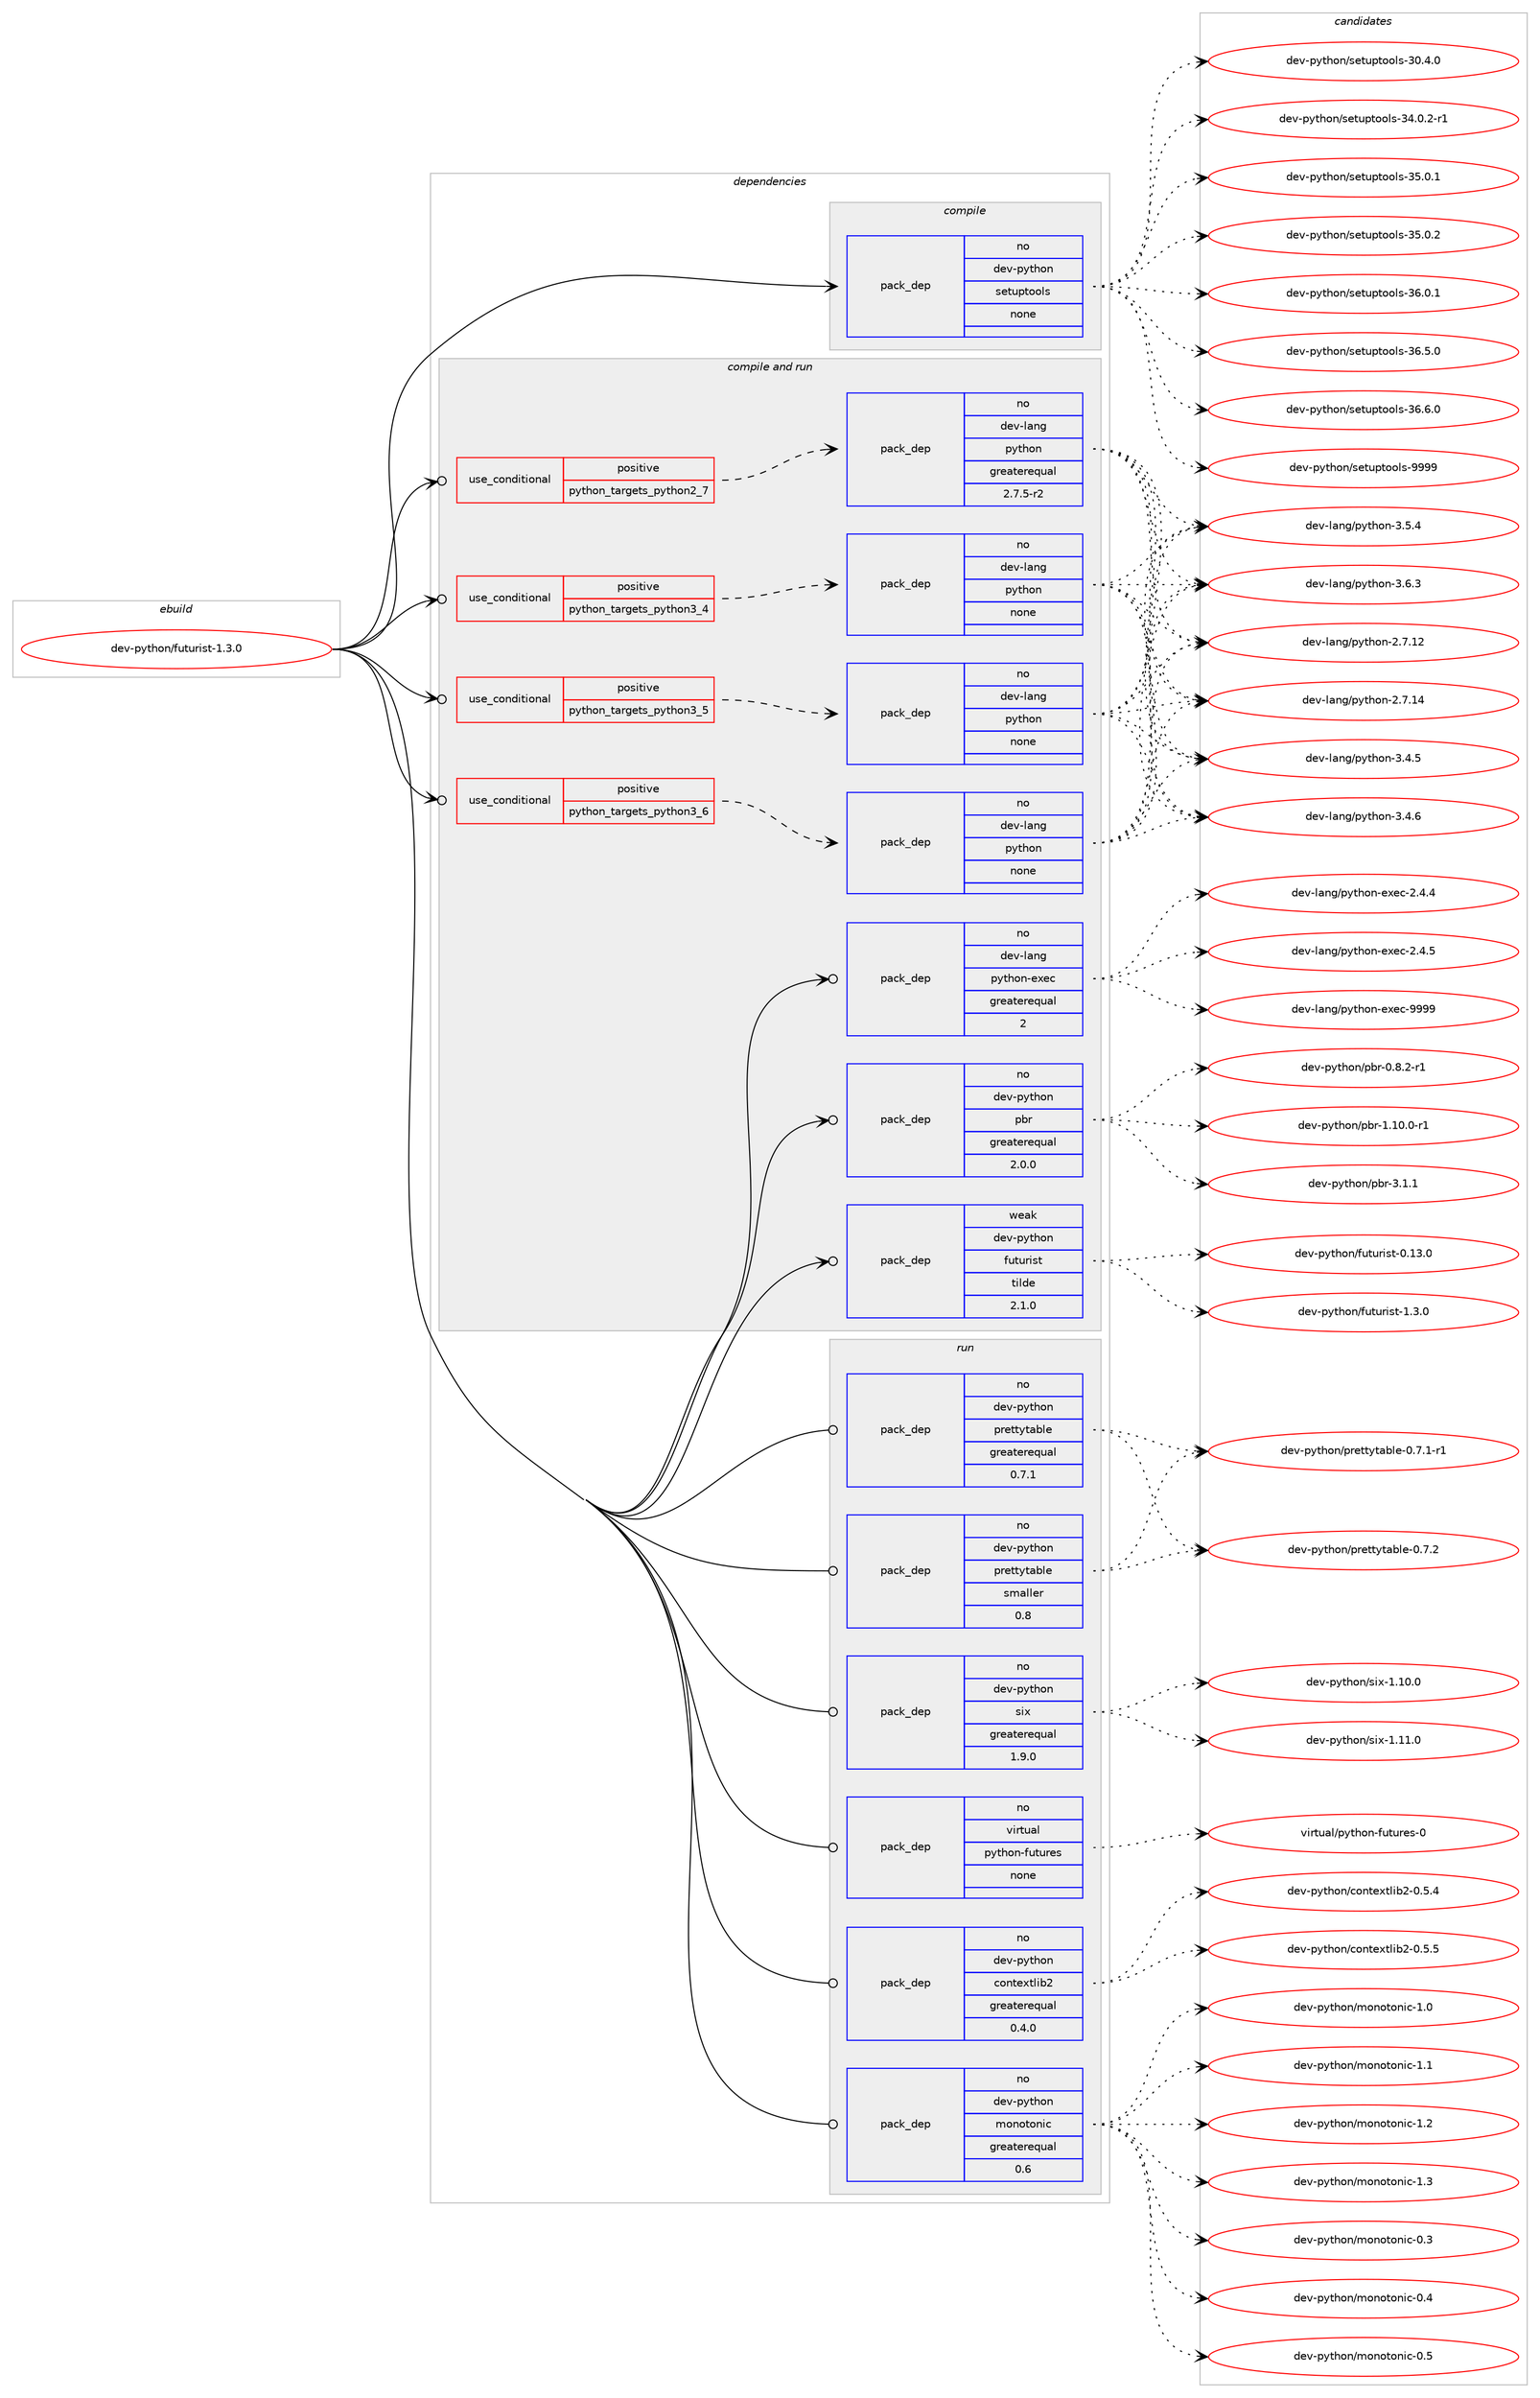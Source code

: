 digraph prolog {

# *************
# Graph options
# *************

newrank=true;
concentrate=true;
compound=true;
graph [rankdir=LR,fontname=Helvetica,fontsize=10,ranksep=1.5];#, ranksep=2.5, nodesep=0.2];
edge  [arrowhead=vee];
node  [fontname=Helvetica,fontsize=10];

# **********
# The ebuild
# **********

subgraph cluster_leftcol {
color=gray;
rank=same;
label=<<i>ebuild</i>>;
id [label="dev-python/futurist-1.3.0", color=red, width=4, href="../dev-python/futurist-1.3.0.svg"];
}

# ****************
# The dependencies
# ****************

subgraph cluster_midcol {
color=gray;
label=<<i>dependencies</i>>;
subgraph cluster_compile {
fillcolor="#eeeeee";
style=filled;
label=<<i>compile</i>>;
subgraph pack121537 {
dependency158531 [label=<<TABLE BORDER="0" CELLBORDER="1" CELLSPACING="0" CELLPADDING="4" WIDTH="220"><TR><TD ROWSPAN="6" CELLPADDING="30">pack_dep</TD></TR><TR><TD WIDTH="110">no</TD></TR><TR><TD>dev-python</TD></TR><TR><TD>setuptools</TD></TR><TR><TD>none</TD></TR><TR><TD></TD></TR></TABLE>>, shape=none, color=blue];
}
id:e -> dependency158531:w [weight=20,style="solid",arrowhead="vee"];
}
subgraph cluster_compileandrun {
fillcolor="#eeeeee";
style=filled;
label=<<i>compile and run</i>>;
subgraph cond33156 {
dependency158532 [label=<<TABLE BORDER="0" CELLBORDER="1" CELLSPACING="0" CELLPADDING="4"><TR><TD ROWSPAN="3" CELLPADDING="10">use_conditional</TD></TR><TR><TD>positive</TD></TR><TR><TD>python_targets_python2_7</TD></TR></TABLE>>, shape=none, color=red];
subgraph pack121538 {
dependency158533 [label=<<TABLE BORDER="0" CELLBORDER="1" CELLSPACING="0" CELLPADDING="4" WIDTH="220"><TR><TD ROWSPAN="6" CELLPADDING="30">pack_dep</TD></TR><TR><TD WIDTH="110">no</TD></TR><TR><TD>dev-lang</TD></TR><TR><TD>python</TD></TR><TR><TD>greaterequal</TD></TR><TR><TD>2.7.5-r2</TD></TR></TABLE>>, shape=none, color=blue];
}
dependency158532:e -> dependency158533:w [weight=20,style="dashed",arrowhead="vee"];
}
id:e -> dependency158532:w [weight=20,style="solid",arrowhead="odotvee"];
subgraph cond33157 {
dependency158534 [label=<<TABLE BORDER="0" CELLBORDER="1" CELLSPACING="0" CELLPADDING="4"><TR><TD ROWSPAN="3" CELLPADDING="10">use_conditional</TD></TR><TR><TD>positive</TD></TR><TR><TD>python_targets_python3_4</TD></TR></TABLE>>, shape=none, color=red];
subgraph pack121539 {
dependency158535 [label=<<TABLE BORDER="0" CELLBORDER="1" CELLSPACING="0" CELLPADDING="4" WIDTH="220"><TR><TD ROWSPAN="6" CELLPADDING="30">pack_dep</TD></TR><TR><TD WIDTH="110">no</TD></TR><TR><TD>dev-lang</TD></TR><TR><TD>python</TD></TR><TR><TD>none</TD></TR><TR><TD></TD></TR></TABLE>>, shape=none, color=blue];
}
dependency158534:e -> dependency158535:w [weight=20,style="dashed",arrowhead="vee"];
}
id:e -> dependency158534:w [weight=20,style="solid",arrowhead="odotvee"];
subgraph cond33158 {
dependency158536 [label=<<TABLE BORDER="0" CELLBORDER="1" CELLSPACING="0" CELLPADDING="4"><TR><TD ROWSPAN="3" CELLPADDING="10">use_conditional</TD></TR><TR><TD>positive</TD></TR><TR><TD>python_targets_python3_5</TD></TR></TABLE>>, shape=none, color=red];
subgraph pack121540 {
dependency158537 [label=<<TABLE BORDER="0" CELLBORDER="1" CELLSPACING="0" CELLPADDING="4" WIDTH="220"><TR><TD ROWSPAN="6" CELLPADDING="30">pack_dep</TD></TR><TR><TD WIDTH="110">no</TD></TR><TR><TD>dev-lang</TD></TR><TR><TD>python</TD></TR><TR><TD>none</TD></TR><TR><TD></TD></TR></TABLE>>, shape=none, color=blue];
}
dependency158536:e -> dependency158537:w [weight=20,style="dashed",arrowhead="vee"];
}
id:e -> dependency158536:w [weight=20,style="solid",arrowhead="odotvee"];
subgraph cond33159 {
dependency158538 [label=<<TABLE BORDER="0" CELLBORDER="1" CELLSPACING="0" CELLPADDING="4"><TR><TD ROWSPAN="3" CELLPADDING="10">use_conditional</TD></TR><TR><TD>positive</TD></TR><TR><TD>python_targets_python3_6</TD></TR></TABLE>>, shape=none, color=red];
subgraph pack121541 {
dependency158539 [label=<<TABLE BORDER="0" CELLBORDER="1" CELLSPACING="0" CELLPADDING="4" WIDTH="220"><TR><TD ROWSPAN="6" CELLPADDING="30">pack_dep</TD></TR><TR><TD WIDTH="110">no</TD></TR><TR><TD>dev-lang</TD></TR><TR><TD>python</TD></TR><TR><TD>none</TD></TR><TR><TD></TD></TR></TABLE>>, shape=none, color=blue];
}
dependency158538:e -> dependency158539:w [weight=20,style="dashed",arrowhead="vee"];
}
id:e -> dependency158538:w [weight=20,style="solid",arrowhead="odotvee"];
subgraph pack121542 {
dependency158540 [label=<<TABLE BORDER="0" CELLBORDER="1" CELLSPACING="0" CELLPADDING="4" WIDTH="220"><TR><TD ROWSPAN="6" CELLPADDING="30">pack_dep</TD></TR><TR><TD WIDTH="110">no</TD></TR><TR><TD>dev-lang</TD></TR><TR><TD>python-exec</TD></TR><TR><TD>greaterequal</TD></TR><TR><TD>2</TD></TR></TABLE>>, shape=none, color=blue];
}
id:e -> dependency158540:w [weight=20,style="solid",arrowhead="odotvee"];
subgraph pack121543 {
dependency158541 [label=<<TABLE BORDER="0" CELLBORDER="1" CELLSPACING="0" CELLPADDING="4" WIDTH="220"><TR><TD ROWSPAN="6" CELLPADDING="30">pack_dep</TD></TR><TR><TD WIDTH="110">no</TD></TR><TR><TD>dev-python</TD></TR><TR><TD>pbr</TD></TR><TR><TD>greaterequal</TD></TR><TR><TD>2.0.0</TD></TR></TABLE>>, shape=none, color=blue];
}
id:e -> dependency158541:w [weight=20,style="solid",arrowhead="odotvee"];
subgraph pack121544 {
dependency158542 [label=<<TABLE BORDER="0" CELLBORDER="1" CELLSPACING="0" CELLPADDING="4" WIDTH="220"><TR><TD ROWSPAN="6" CELLPADDING="30">pack_dep</TD></TR><TR><TD WIDTH="110">weak</TD></TR><TR><TD>dev-python</TD></TR><TR><TD>futurist</TD></TR><TR><TD>tilde</TD></TR><TR><TD>2.1.0</TD></TR></TABLE>>, shape=none, color=blue];
}
id:e -> dependency158542:w [weight=20,style="solid",arrowhead="odotvee"];
}
subgraph cluster_run {
fillcolor="#eeeeee";
style=filled;
label=<<i>run</i>>;
subgraph pack121545 {
dependency158543 [label=<<TABLE BORDER="0" CELLBORDER="1" CELLSPACING="0" CELLPADDING="4" WIDTH="220"><TR><TD ROWSPAN="6" CELLPADDING="30">pack_dep</TD></TR><TR><TD WIDTH="110">no</TD></TR><TR><TD>dev-python</TD></TR><TR><TD>contextlib2</TD></TR><TR><TD>greaterequal</TD></TR><TR><TD>0.4.0</TD></TR></TABLE>>, shape=none, color=blue];
}
id:e -> dependency158543:w [weight=20,style="solid",arrowhead="odot"];
subgraph pack121546 {
dependency158544 [label=<<TABLE BORDER="0" CELLBORDER="1" CELLSPACING="0" CELLPADDING="4" WIDTH="220"><TR><TD ROWSPAN="6" CELLPADDING="30">pack_dep</TD></TR><TR><TD WIDTH="110">no</TD></TR><TR><TD>dev-python</TD></TR><TR><TD>monotonic</TD></TR><TR><TD>greaterequal</TD></TR><TR><TD>0.6</TD></TR></TABLE>>, shape=none, color=blue];
}
id:e -> dependency158544:w [weight=20,style="solid",arrowhead="odot"];
subgraph pack121547 {
dependency158545 [label=<<TABLE BORDER="0" CELLBORDER="1" CELLSPACING="0" CELLPADDING="4" WIDTH="220"><TR><TD ROWSPAN="6" CELLPADDING="30">pack_dep</TD></TR><TR><TD WIDTH="110">no</TD></TR><TR><TD>dev-python</TD></TR><TR><TD>prettytable</TD></TR><TR><TD>greaterequal</TD></TR><TR><TD>0.7.1</TD></TR></TABLE>>, shape=none, color=blue];
}
id:e -> dependency158545:w [weight=20,style="solid",arrowhead="odot"];
subgraph pack121548 {
dependency158546 [label=<<TABLE BORDER="0" CELLBORDER="1" CELLSPACING="0" CELLPADDING="4" WIDTH="220"><TR><TD ROWSPAN="6" CELLPADDING="30">pack_dep</TD></TR><TR><TD WIDTH="110">no</TD></TR><TR><TD>dev-python</TD></TR><TR><TD>prettytable</TD></TR><TR><TD>smaller</TD></TR><TR><TD>0.8</TD></TR></TABLE>>, shape=none, color=blue];
}
id:e -> dependency158546:w [weight=20,style="solid",arrowhead="odot"];
subgraph pack121549 {
dependency158547 [label=<<TABLE BORDER="0" CELLBORDER="1" CELLSPACING="0" CELLPADDING="4" WIDTH="220"><TR><TD ROWSPAN="6" CELLPADDING="30">pack_dep</TD></TR><TR><TD WIDTH="110">no</TD></TR><TR><TD>dev-python</TD></TR><TR><TD>six</TD></TR><TR><TD>greaterequal</TD></TR><TR><TD>1.9.0</TD></TR></TABLE>>, shape=none, color=blue];
}
id:e -> dependency158547:w [weight=20,style="solid",arrowhead="odot"];
subgraph pack121550 {
dependency158548 [label=<<TABLE BORDER="0" CELLBORDER="1" CELLSPACING="0" CELLPADDING="4" WIDTH="220"><TR><TD ROWSPAN="6" CELLPADDING="30">pack_dep</TD></TR><TR><TD WIDTH="110">no</TD></TR><TR><TD>virtual</TD></TR><TR><TD>python-futures</TD></TR><TR><TD>none</TD></TR><TR><TD></TD></TR></TABLE>>, shape=none, color=blue];
}
id:e -> dependency158548:w [weight=20,style="solid",arrowhead="odot"];
}
}

# **************
# The candidates
# **************

subgraph cluster_choices {
rank=same;
color=gray;
label=<<i>candidates</i>>;

subgraph choice121537 {
color=black;
nodesep=1;
choice100101118451121211161041111104711510111611711211611111110811545514846524648 [label="dev-python/setuptools-30.4.0", color=red, width=4,href="../dev-python/setuptools-30.4.0.svg"];
choice1001011184511212111610411111047115101116117112116111111108115455152464846504511449 [label="dev-python/setuptools-34.0.2-r1", color=red, width=4,href="../dev-python/setuptools-34.0.2-r1.svg"];
choice100101118451121211161041111104711510111611711211611111110811545515346484649 [label="dev-python/setuptools-35.0.1", color=red, width=4,href="../dev-python/setuptools-35.0.1.svg"];
choice100101118451121211161041111104711510111611711211611111110811545515346484650 [label="dev-python/setuptools-35.0.2", color=red, width=4,href="../dev-python/setuptools-35.0.2.svg"];
choice100101118451121211161041111104711510111611711211611111110811545515446484649 [label="dev-python/setuptools-36.0.1", color=red, width=4,href="../dev-python/setuptools-36.0.1.svg"];
choice100101118451121211161041111104711510111611711211611111110811545515446534648 [label="dev-python/setuptools-36.5.0", color=red, width=4,href="../dev-python/setuptools-36.5.0.svg"];
choice100101118451121211161041111104711510111611711211611111110811545515446544648 [label="dev-python/setuptools-36.6.0", color=red, width=4,href="../dev-python/setuptools-36.6.0.svg"];
choice10010111845112121116104111110471151011161171121161111111081154557575757 [label="dev-python/setuptools-9999", color=red, width=4,href="../dev-python/setuptools-9999.svg"];
dependency158531:e -> choice100101118451121211161041111104711510111611711211611111110811545514846524648:w [style=dotted,weight="100"];
dependency158531:e -> choice1001011184511212111610411111047115101116117112116111111108115455152464846504511449:w [style=dotted,weight="100"];
dependency158531:e -> choice100101118451121211161041111104711510111611711211611111110811545515346484649:w [style=dotted,weight="100"];
dependency158531:e -> choice100101118451121211161041111104711510111611711211611111110811545515346484650:w [style=dotted,weight="100"];
dependency158531:e -> choice100101118451121211161041111104711510111611711211611111110811545515446484649:w [style=dotted,weight="100"];
dependency158531:e -> choice100101118451121211161041111104711510111611711211611111110811545515446534648:w [style=dotted,weight="100"];
dependency158531:e -> choice100101118451121211161041111104711510111611711211611111110811545515446544648:w [style=dotted,weight="100"];
dependency158531:e -> choice10010111845112121116104111110471151011161171121161111111081154557575757:w [style=dotted,weight="100"];
}
subgraph choice121538 {
color=black;
nodesep=1;
choice10010111845108971101034711212111610411111045504655464950 [label="dev-lang/python-2.7.12", color=red, width=4,href="../dev-lang/python-2.7.12.svg"];
choice10010111845108971101034711212111610411111045504655464952 [label="dev-lang/python-2.7.14", color=red, width=4,href="../dev-lang/python-2.7.14.svg"];
choice100101118451089711010347112121116104111110455146524653 [label="dev-lang/python-3.4.5", color=red, width=4,href="../dev-lang/python-3.4.5.svg"];
choice100101118451089711010347112121116104111110455146524654 [label="dev-lang/python-3.4.6", color=red, width=4,href="../dev-lang/python-3.4.6.svg"];
choice100101118451089711010347112121116104111110455146534652 [label="dev-lang/python-3.5.4", color=red, width=4,href="../dev-lang/python-3.5.4.svg"];
choice100101118451089711010347112121116104111110455146544651 [label="dev-lang/python-3.6.3", color=red, width=4,href="../dev-lang/python-3.6.3.svg"];
dependency158533:e -> choice10010111845108971101034711212111610411111045504655464950:w [style=dotted,weight="100"];
dependency158533:e -> choice10010111845108971101034711212111610411111045504655464952:w [style=dotted,weight="100"];
dependency158533:e -> choice100101118451089711010347112121116104111110455146524653:w [style=dotted,weight="100"];
dependency158533:e -> choice100101118451089711010347112121116104111110455146524654:w [style=dotted,weight="100"];
dependency158533:e -> choice100101118451089711010347112121116104111110455146534652:w [style=dotted,weight="100"];
dependency158533:e -> choice100101118451089711010347112121116104111110455146544651:w [style=dotted,weight="100"];
}
subgraph choice121539 {
color=black;
nodesep=1;
choice10010111845108971101034711212111610411111045504655464950 [label="dev-lang/python-2.7.12", color=red, width=4,href="../dev-lang/python-2.7.12.svg"];
choice10010111845108971101034711212111610411111045504655464952 [label="dev-lang/python-2.7.14", color=red, width=4,href="../dev-lang/python-2.7.14.svg"];
choice100101118451089711010347112121116104111110455146524653 [label="dev-lang/python-3.4.5", color=red, width=4,href="../dev-lang/python-3.4.5.svg"];
choice100101118451089711010347112121116104111110455146524654 [label="dev-lang/python-3.4.6", color=red, width=4,href="../dev-lang/python-3.4.6.svg"];
choice100101118451089711010347112121116104111110455146534652 [label="dev-lang/python-3.5.4", color=red, width=4,href="../dev-lang/python-3.5.4.svg"];
choice100101118451089711010347112121116104111110455146544651 [label="dev-lang/python-3.6.3", color=red, width=4,href="../dev-lang/python-3.6.3.svg"];
dependency158535:e -> choice10010111845108971101034711212111610411111045504655464950:w [style=dotted,weight="100"];
dependency158535:e -> choice10010111845108971101034711212111610411111045504655464952:w [style=dotted,weight="100"];
dependency158535:e -> choice100101118451089711010347112121116104111110455146524653:w [style=dotted,weight="100"];
dependency158535:e -> choice100101118451089711010347112121116104111110455146524654:w [style=dotted,weight="100"];
dependency158535:e -> choice100101118451089711010347112121116104111110455146534652:w [style=dotted,weight="100"];
dependency158535:e -> choice100101118451089711010347112121116104111110455146544651:w [style=dotted,weight="100"];
}
subgraph choice121540 {
color=black;
nodesep=1;
choice10010111845108971101034711212111610411111045504655464950 [label="dev-lang/python-2.7.12", color=red, width=4,href="../dev-lang/python-2.7.12.svg"];
choice10010111845108971101034711212111610411111045504655464952 [label="dev-lang/python-2.7.14", color=red, width=4,href="../dev-lang/python-2.7.14.svg"];
choice100101118451089711010347112121116104111110455146524653 [label="dev-lang/python-3.4.5", color=red, width=4,href="../dev-lang/python-3.4.5.svg"];
choice100101118451089711010347112121116104111110455146524654 [label="dev-lang/python-3.4.6", color=red, width=4,href="../dev-lang/python-3.4.6.svg"];
choice100101118451089711010347112121116104111110455146534652 [label="dev-lang/python-3.5.4", color=red, width=4,href="../dev-lang/python-3.5.4.svg"];
choice100101118451089711010347112121116104111110455146544651 [label="dev-lang/python-3.6.3", color=red, width=4,href="../dev-lang/python-3.6.3.svg"];
dependency158537:e -> choice10010111845108971101034711212111610411111045504655464950:w [style=dotted,weight="100"];
dependency158537:e -> choice10010111845108971101034711212111610411111045504655464952:w [style=dotted,weight="100"];
dependency158537:e -> choice100101118451089711010347112121116104111110455146524653:w [style=dotted,weight="100"];
dependency158537:e -> choice100101118451089711010347112121116104111110455146524654:w [style=dotted,weight="100"];
dependency158537:e -> choice100101118451089711010347112121116104111110455146534652:w [style=dotted,weight="100"];
dependency158537:e -> choice100101118451089711010347112121116104111110455146544651:w [style=dotted,weight="100"];
}
subgraph choice121541 {
color=black;
nodesep=1;
choice10010111845108971101034711212111610411111045504655464950 [label="dev-lang/python-2.7.12", color=red, width=4,href="../dev-lang/python-2.7.12.svg"];
choice10010111845108971101034711212111610411111045504655464952 [label="dev-lang/python-2.7.14", color=red, width=4,href="../dev-lang/python-2.7.14.svg"];
choice100101118451089711010347112121116104111110455146524653 [label="dev-lang/python-3.4.5", color=red, width=4,href="../dev-lang/python-3.4.5.svg"];
choice100101118451089711010347112121116104111110455146524654 [label="dev-lang/python-3.4.6", color=red, width=4,href="../dev-lang/python-3.4.6.svg"];
choice100101118451089711010347112121116104111110455146534652 [label="dev-lang/python-3.5.4", color=red, width=4,href="../dev-lang/python-3.5.4.svg"];
choice100101118451089711010347112121116104111110455146544651 [label="dev-lang/python-3.6.3", color=red, width=4,href="../dev-lang/python-3.6.3.svg"];
dependency158539:e -> choice10010111845108971101034711212111610411111045504655464950:w [style=dotted,weight="100"];
dependency158539:e -> choice10010111845108971101034711212111610411111045504655464952:w [style=dotted,weight="100"];
dependency158539:e -> choice100101118451089711010347112121116104111110455146524653:w [style=dotted,weight="100"];
dependency158539:e -> choice100101118451089711010347112121116104111110455146524654:w [style=dotted,weight="100"];
dependency158539:e -> choice100101118451089711010347112121116104111110455146534652:w [style=dotted,weight="100"];
dependency158539:e -> choice100101118451089711010347112121116104111110455146544651:w [style=dotted,weight="100"];
}
subgraph choice121542 {
color=black;
nodesep=1;
choice1001011184510897110103471121211161041111104510112010199455046524652 [label="dev-lang/python-exec-2.4.4", color=red, width=4,href="../dev-lang/python-exec-2.4.4.svg"];
choice1001011184510897110103471121211161041111104510112010199455046524653 [label="dev-lang/python-exec-2.4.5", color=red, width=4,href="../dev-lang/python-exec-2.4.5.svg"];
choice10010111845108971101034711212111610411111045101120101994557575757 [label="dev-lang/python-exec-9999", color=red, width=4,href="../dev-lang/python-exec-9999.svg"];
dependency158540:e -> choice1001011184510897110103471121211161041111104510112010199455046524652:w [style=dotted,weight="100"];
dependency158540:e -> choice1001011184510897110103471121211161041111104510112010199455046524653:w [style=dotted,weight="100"];
dependency158540:e -> choice10010111845108971101034711212111610411111045101120101994557575757:w [style=dotted,weight="100"];
}
subgraph choice121543 {
color=black;
nodesep=1;
choice1001011184511212111610411111047112981144548465646504511449 [label="dev-python/pbr-0.8.2-r1", color=red, width=4,href="../dev-python/pbr-0.8.2-r1.svg"];
choice100101118451121211161041111104711298114454946494846484511449 [label="dev-python/pbr-1.10.0-r1", color=red, width=4,href="../dev-python/pbr-1.10.0-r1.svg"];
choice100101118451121211161041111104711298114455146494649 [label="dev-python/pbr-3.1.1", color=red, width=4,href="../dev-python/pbr-3.1.1.svg"];
dependency158541:e -> choice1001011184511212111610411111047112981144548465646504511449:w [style=dotted,weight="100"];
dependency158541:e -> choice100101118451121211161041111104711298114454946494846484511449:w [style=dotted,weight="100"];
dependency158541:e -> choice100101118451121211161041111104711298114455146494649:w [style=dotted,weight="100"];
}
subgraph choice121544 {
color=black;
nodesep=1;
choice100101118451121211161041111104710211711611711410511511645484649514648 [label="dev-python/futurist-0.13.0", color=red, width=4,href="../dev-python/futurist-0.13.0.svg"];
choice1001011184511212111610411111047102117116117114105115116454946514648 [label="dev-python/futurist-1.3.0", color=red, width=4,href="../dev-python/futurist-1.3.0.svg"];
dependency158542:e -> choice100101118451121211161041111104710211711611711410511511645484649514648:w [style=dotted,weight="100"];
dependency158542:e -> choice1001011184511212111610411111047102117116117114105115116454946514648:w [style=dotted,weight="100"];
}
subgraph choice121545 {
color=black;
nodesep=1;
choice1001011184511212111610411111047991111101161011201161081059850454846534652 [label="dev-python/contextlib2-0.5.4", color=red, width=4,href="../dev-python/contextlib2-0.5.4.svg"];
choice1001011184511212111610411111047991111101161011201161081059850454846534653 [label="dev-python/contextlib2-0.5.5", color=red, width=4,href="../dev-python/contextlib2-0.5.5.svg"];
dependency158543:e -> choice1001011184511212111610411111047991111101161011201161081059850454846534652:w [style=dotted,weight="100"];
dependency158543:e -> choice1001011184511212111610411111047991111101161011201161081059850454846534653:w [style=dotted,weight="100"];
}
subgraph choice121546 {
color=black;
nodesep=1;
choice10010111845112121116104111110471091111101111161111101059945484651 [label="dev-python/monotonic-0.3", color=red, width=4,href="../dev-python/monotonic-0.3.svg"];
choice10010111845112121116104111110471091111101111161111101059945484652 [label="dev-python/monotonic-0.4", color=red, width=4,href="../dev-python/monotonic-0.4.svg"];
choice10010111845112121116104111110471091111101111161111101059945484653 [label="dev-python/monotonic-0.5", color=red, width=4,href="../dev-python/monotonic-0.5.svg"];
choice10010111845112121116104111110471091111101111161111101059945494648 [label="dev-python/monotonic-1.0", color=red, width=4,href="../dev-python/monotonic-1.0.svg"];
choice10010111845112121116104111110471091111101111161111101059945494649 [label="dev-python/monotonic-1.1", color=red, width=4,href="../dev-python/monotonic-1.1.svg"];
choice10010111845112121116104111110471091111101111161111101059945494650 [label="dev-python/monotonic-1.2", color=red, width=4,href="../dev-python/monotonic-1.2.svg"];
choice10010111845112121116104111110471091111101111161111101059945494651 [label="dev-python/monotonic-1.3", color=red, width=4,href="../dev-python/monotonic-1.3.svg"];
dependency158544:e -> choice10010111845112121116104111110471091111101111161111101059945484651:w [style=dotted,weight="100"];
dependency158544:e -> choice10010111845112121116104111110471091111101111161111101059945484652:w [style=dotted,weight="100"];
dependency158544:e -> choice10010111845112121116104111110471091111101111161111101059945484653:w [style=dotted,weight="100"];
dependency158544:e -> choice10010111845112121116104111110471091111101111161111101059945494648:w [style=dotted,weight="100"];
dependency158544:e -> choice10010111845112121116104111110471091111101111161111101059945494649:w [style=dotted,weight="100"];
dependency158544:e -> choice10010111845112121116104111110471091111101111161111101059945494650:w [style=dotted,weight="100"];
dependency158544:e -> choice10010111845112121116104111110471091111101111161111101059945494651:w [style=dotted,weight="100"];
}
subgraph choice121547 {
color=black;
nodesep=1;
choice100101118451121211161041111104711211410111611612111697981081014548465546494511449 [label="dev-python/prettytable-0.7.1-r1", color=red, width=4,href="../dev-python/prettytable-0.7.1-r1.svg"];
choice10010111845112121116104111110471121141011161161211169798108101454846554650 [label="dev-python/prettytable-0.7.2", color=red, width=4,href="../dev-python/prettytable-0.7.2.svg"];
dependency158545:e -> choice100101118451121211161041111104711211410111611612111697981081014548465546494511449:w [style=dotted,weight="100"];
dependency158545:e -> choice10010111845112121116104111110471121141011161161211169798108101454846554650:w [style=dotted,weight="100"];
}
subgraph choice121548 {
color=black;
nodesep=1;
choice100101118451121211161041111104711211410111611612111697981081014548465546494511449 [label="dev-python/prettytable-0.7.1-r1", color=red, width=4,href="../dev-python/prettytable-0.7.1-r1.svg"];
choice10010111845112121116104111110471121141011161161211169798108101454846554650 [label="dev-python/prettytable-0.7.2", color=red, width=4,href="../dev-python/prettytable-0.7.2.svg"];
dependency158546:e -> choice100101118451121211161041111104711211410111611612111697981081014548465546494511449:w [style=dotted,weight="100"];
dependency158546:e -> choice10010111845112121116104111110471121141011161161211169798108101454846554650:w [style=dotted,weight="100"];
}
subgraph choice121549 {
color=black;
nodesep=1;
choice100101118451121211161041111104711510512045494649484648 [label="dev-python/six-1.10.0", color=red, width=4,href="../dev-python/six-1.10.0.svg"];
choice100101118451121211161041111104711510512045494649494648 [label="dev-python/six-1.11.0", color=red, width=4,href="../dev-python/six-1.11.0.svg"];
dependency158547:e -> choice100101118451121211161041111104711510512045494649484648:w [style=dotted,weight="100"];
dependency158547:e -> choice100101118451121211161041111104711510512045494649494648:w [style=dotted,weight="100"];
}
subgraph choice121550 {
color=black;
nodesep=1;
choice1181051141161179710847112121116104111110451021171161171141011154548 [label="virtual/python-futures-0", color=red, width=4,href="../virtual/python-futures-0.svg"];
dependency158548:e -> choice1181051141161179710847112121116104111110451021171161171141011154548:w [style=dotted,weight="100"];
}
}

}
